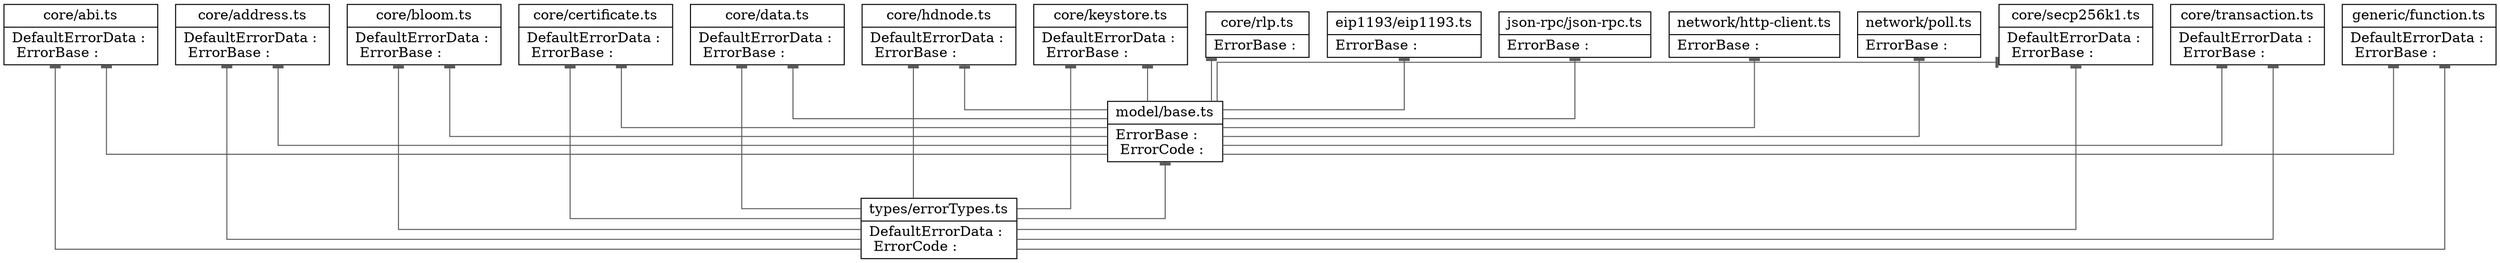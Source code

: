 digraph "model" {

splines  = ortho;
fontname = "Inconsolata";

node [colorscheme = ylgnbu4];
edge [colorscheme = dark28, dir = both];

"core/abi.ts"            [shape = record, label = "{ core/abi.ts |  DefaultErrorData : \l  ErrorBase : \l }"];
"core/address.ts"        [shape = record, label = "{ core/address.ts |  DefaultErrorData : \l  ErrorBase : \l }"];
"core/bloom.ts"          [shape = record, label = "{ core/bloom.ts |  DefaultErrorData : \l  ErrorBase : \l }"];
"core/certificate.ts"    [shape = record, label = "{ core/certificate.ts |  DefaultErrorData : \l  ErrorBase : \l }"];
"core/data.ts"           [shape = record, label = "{ core/data.ts |  DefaultErrorData : \l  ErrorBase : \l }"];
"core/hdnode.ts"         [shape = record, label = "{ core/hdnode.ts |  DefaultErrorData : \l  ErrorBase : \l }"];
"core/keystore.ts"       [shape = record, label = "{ core/keystore.ts |  DefaultErrorData : \l  ErrorBase : \l }"];
"core/rlp.ts"            [shape = record, label = "{ core/rlp.ts |  ErrorBase : \l }"];
"core/secp256k1.ts"      [shape = record, label = "{ core/secp256k1.ts |  DefaultErrorData : \l  ErrorBase : \l }"];
"core/transaction.ts"    [shape = record, label = "{ core/transaction.ts |  DefaultErrorData : \l  ErrorBase : \l }"];
"eip1193/eip1193.ts"     [shape = record, label = "{ eip1193/eip1193.ts |  ErrorBase : \l }"];
"generic/function.ts"    [shape = record, label = "{ generic/function.ts |  DefaultErrorData : \l  ErrorBase : \l }"];
"json-rpc/json-rpc.ts"   [shape = record, label = "{ json-rpc/json-rpc.ts |  ErrorBase : \l }"];
"model/base.ts"          [shape = record, label = "{ model/base.ts |  ErrorBase : \l  ErrorCode : \l }"];
"network/http-client.ts" [shape = record, label = "{ network/http-client.ts |  ErrorBase : \l }"];
"network/poll.ts"        [shape = record, label = "{ network/poll.ts |  ErrorBase : \l }"];
"types/errorTypes.ts"    [shape = record, label = "{ types/errorTypes.ts |  DefaultErrorData : \l  ErrorCode : \l }"];

"core/abi.ts"            -> "model/base.ts"          [color = "#595959", style = solid , arrowtail = tee     , arrowhead = none    , taillabel = "", label = "", headlabel = ""];
"core/abi.ts"            -> "types/errorTypes.ts"    [color = "#595959", style = solid , arrowtail = tee     , arrowhead = none    , taillabel = "", label = "", headlabel = ""];
"core/address.ts"        -> "model/base.ts"          [color = "#595959", style = solid , arrowtail = tee     , arrowhead = none    , taillabel = "", label = "", headlabel = ""];
"core/address.ts"        -> "types/errorTypes.ts"    [color = "#595959", style = solid , arrowtail = tee     , arrowhead = none    , taillabel = "", label = "", headlabel = ""];
"core/bloom.ts"          -> "model/base.ts"          [color = "#595959", style = solid , arrowtail = tee     , arrowhead = none    , taillabel = "", label = "", headlabel = ""];
"core/bloom.ts"          -> "types/errorTypes.ts"    [color = "#595959", style = solid , arrowtail = tee     , arrowhead = none    , taillabel = "", label = "", headlabel = ""];
"core/certificate.ts"    -> "model/base.ts"          [color = "#595959", style = solid , arrowtail = tee     , arrowhead = none    , taillabel = "", label = "", headlabel = ""];
"core/certificate.ts"    -> "types/errorTypes.ts"    [color = "#595959", style = solid , arrowtail = tee     , arrowhead = none    , taillabel = "", label = "", headlabel = ""];
"core/data.ts"           -> "model/base.ts"          [color = "#595959", style = solid , arrowtail = tee     , arrowhead = none    , taillabel = "", label = "", headlabel = ""];
"core/data.ts"           -> "types/errorTypes.ts"    [color = "#595959", style = solid , arrowtail = tee     , arrowhead = none    , taillabel = "", label = "", headlabel = ""];
"core/hdnode.ts"         -> "model/base.ts"          [color = "#595959", style = solid , arrowtail = tee     , arrowhead = none    , taillabel = "", label = "", headlabel = ""];
"core/hdnode.ts"         -> "types/errorTypes.ts"    [color = "#595959", style = solid , arrowtail = tee     , arrowhead = none    , taillabel = "", label = "", headlabel = ""];
"core/keystore.ts"       -> "model/base.ts"          [color = "#595959", style = solid , arrowtail = tee     , arrowhead = none    , taillabel = "", label = "", headlabel = ""];
"core/keystore.ts"       -> "types/errorTypes.ts"    [color = "#595959", style = solid , arrowtail = tee     , arrowhead = none    , taillabel = "", label = "", headlabel = ""];
"core/rlp.ts"            -> "model/base.ts"          [color = "#595959", style = solid , arrowtail = tee     , arrowhead = none    , taillabel = "", label = "", headlabel = ""];
"core/secp256k1.ts"      -> "model/base.ts"          [color = "#595959", style = solid , arrowtail = tee     , arrowhead = none    , taillabel = "", label = "", headlabel = ""];
"core/secp256k1.ts"      -> "types/errorTypes.ts"    [color = "#595959", style = solid , arrowtail = tee     , arrowhead = none    , taillabel = "", label = "", headlabel = ""];
"core/transaction.ts"    -> "model/base.ts"          [color = "#595959", style = solid , arrowtail = tee     , arrowhead = none    , taillabel = "", label = "", headlabel = ""];
"core/transaction.ts"    -> "types/errorTypes.ts"    [color = "#595959", style = solid , arrowtail = tee     , arrowhead = none    , taillabel = "", label = "", headlabel = ""];
"eip1193/eip1193.ts"     -> "model/base.ts"          [color = "#595959", style = solid , arrowtail = tee     , arrowhead = none    , taillabel = "", label = "", headlabel = ""];
"generic/function.ts"    -> "model/base.ts"          [color = "#595959", style = solid , arrowtail = tee     , arrowhead = none    , taillabel = "", label = "", headlabel = ""];
"generic/function.ts"    -> "types/errorTypes.ts"    [color = "#595959", style = solid , arrowtail = tee     , arrowhead = none    , taillabel = "", label = "", headlabel = ""];
"json-rpc/json-rpc.ts"   -> "model/base.ts"          [color = "#595959", style = solid , arrowtail = tee     , arrowhead = none    , taillabel = "", label = "", headlabel = ""];
"model/base.ts"          -> "types/errorTypes.ts"    [color = "#595959", style = solid , arrowtail = tee     , arrowhead = none    , taillabel = "", label = "", headlabel = ""];
"network/http-client.ts" -> "model/base.ts"          [color = "#595959", style = solid , arrowtail = tee     , arrowhead = none    , taillabel = "", label = "", headlabel = ""];
"network/poll.ts"        -> "model/base.ts"          [color = "#595959", style = solid , arrowtail = tee     , arrowhead = none    , taillabel = "", label = "", headlabel = ""];

}
